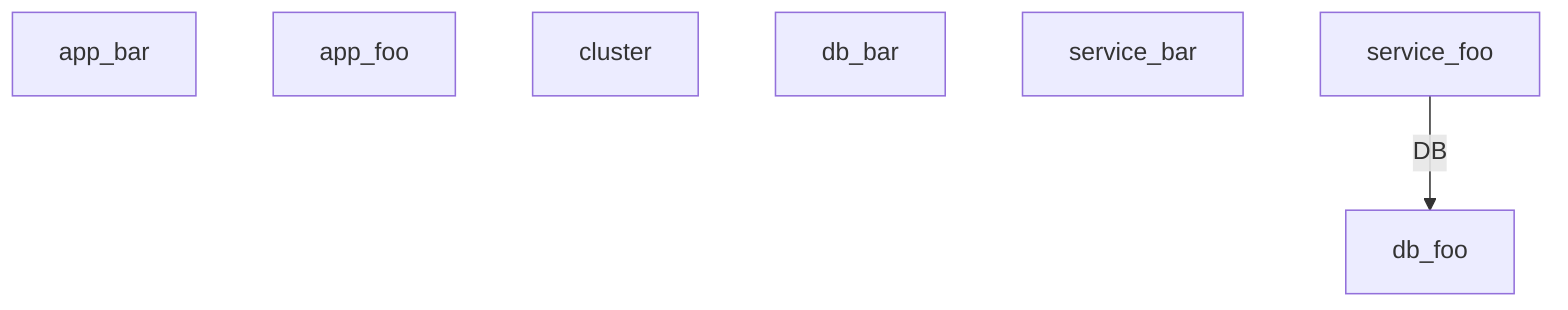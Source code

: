 flowchart TD
    %% Nodes
    app_bar
    app_foo
    cluster
    db_bar
    db_foo
    service_bar
    service_foo

    %% Links
    service_foo -->|DB| db_foo